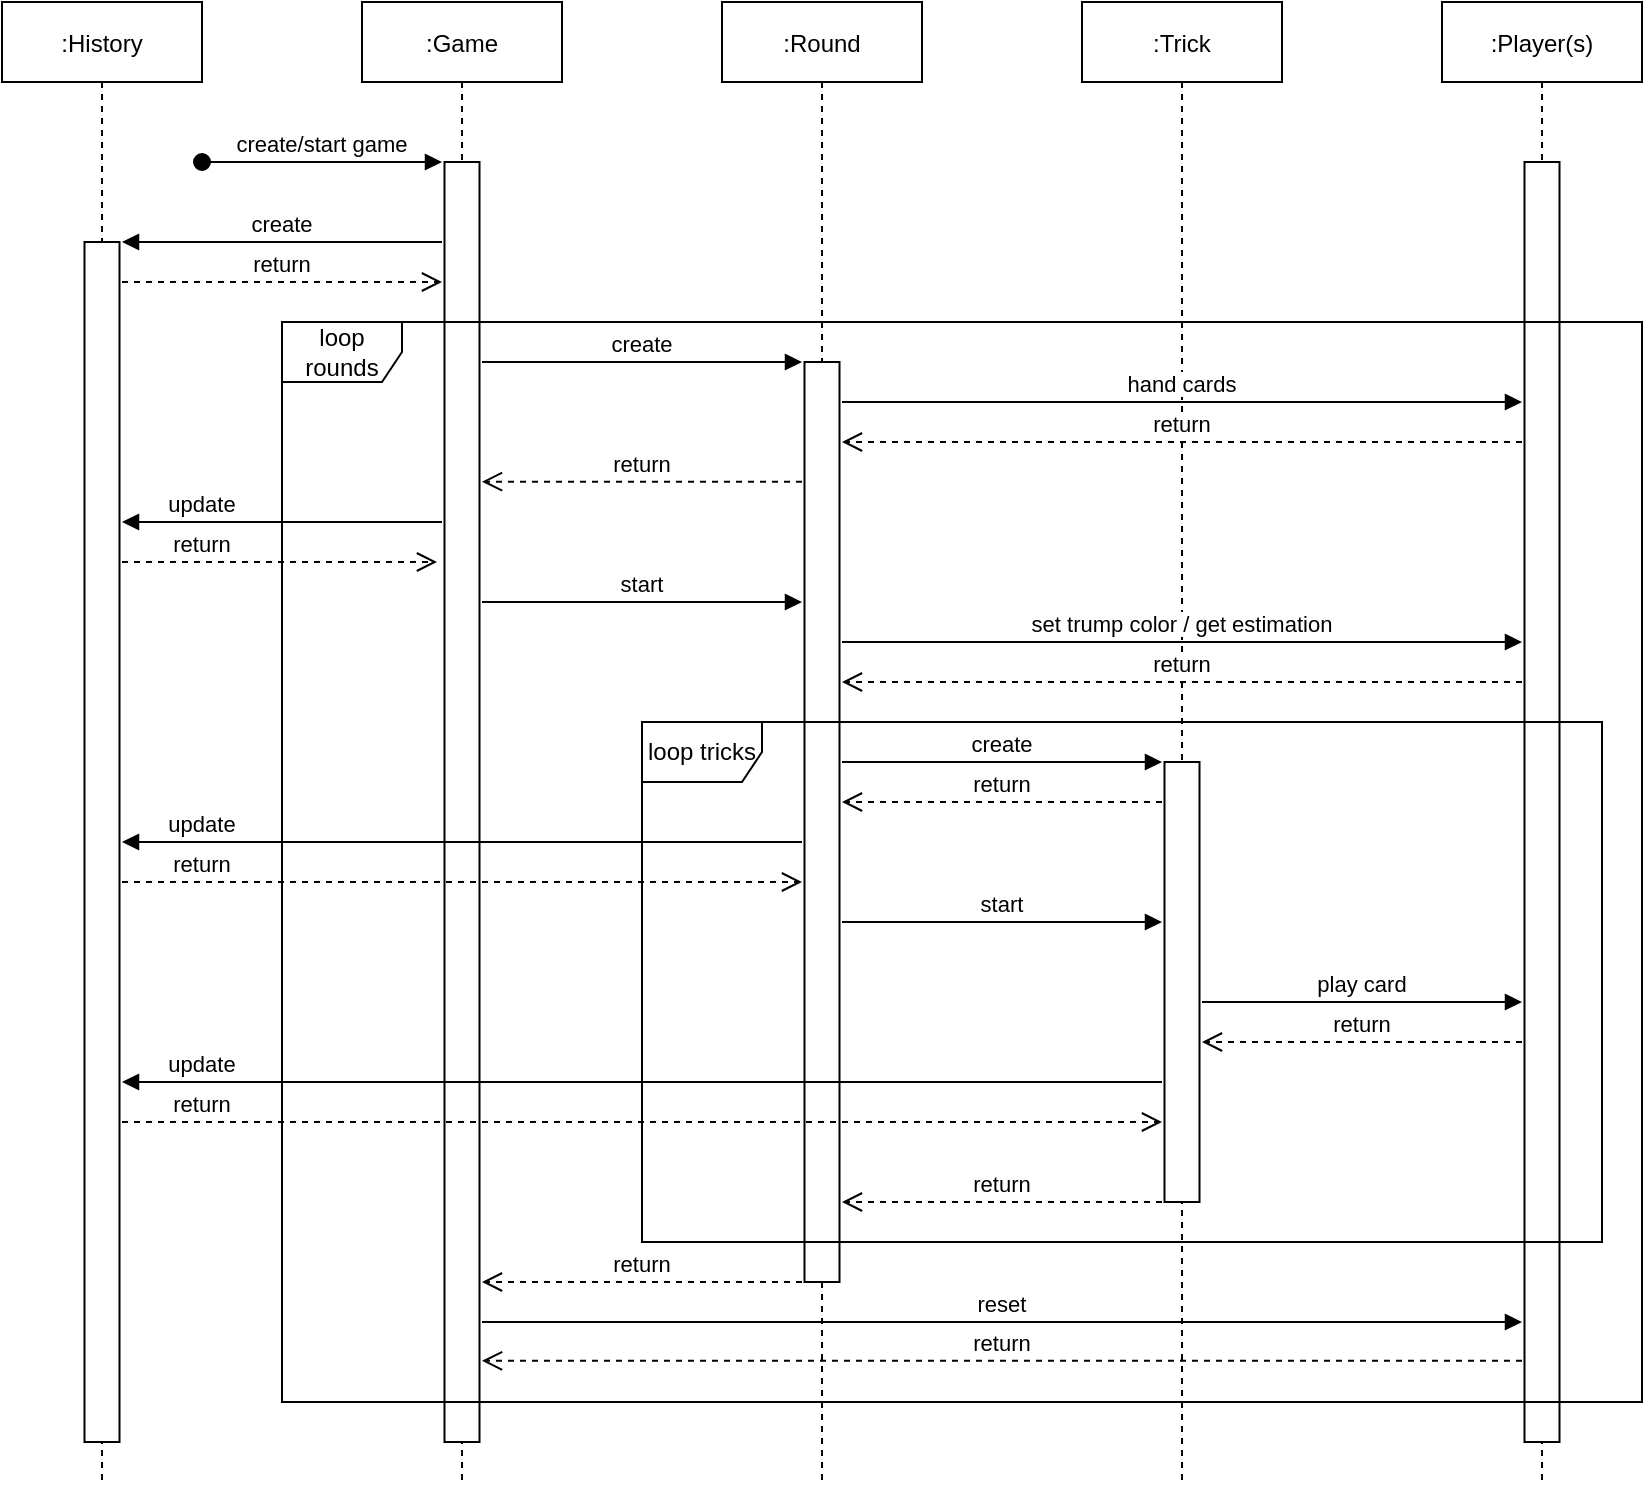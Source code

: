 <mxfile version="14.9.2" type="device"><diagram id="kgpKYQtTHZ0yAKxKKP6v" name="Page-1"><mxGraphModel dx="1718" dy="906" grid="1" gridSize="10" guides="1" tooltips="1" connect="1" arrows="1" fold="1" page="1" pageScale="1" pageWidth="850" pageHeight="1100" math="0" shadow="0"><root><mxCell id="0"/><mxCell id="1" parent="0"/><mxCell id="3nuBFxr9cyL0pnOWT2aG-1" value=":History" style="shape=umlLifeline;perimeter=lifelinePerimeter;container=1;collapsible=0;recursiveResize=0;rounded=0;shadow=0;strokeWidth=1;" parent="1" vertex="1"><mxGeometry x="20" y="20" width="100" height="740" as="geometry"/></mxCell><mxCell id="3nuBFxr9cyL0pnOWT2aG-2" value="" style="points=[];perimeter=orthogonalPerimeter;rounded=0;shadow=0;strokeWidth=1;" parent="3nuBFxr9cyL0pnOWT2aG-1" vertex="1"><mxGeometry x="41.25" y="120" width="17.5" height="600" as="geometry"/></mxCell><mxCell id="3nuBFxr9cyL0pnOWT2aG-5" value=":Game" style="shape=umlLifeline;perimeter=lifelinePerimeter;container=1;collapsible=0;recursiveResize=0;rounded=0;shadow=0;strokeWidth=1;" parent="1" vertex="1"><mxGeometry x="200" y="20" width="100" height="740" as="geometry"/></mxCell><mxCell id="3nuBFxr9cyL0pnOWT2aG-6" value="" style="points=[];perimeter=orthogonalPerimeter;rounded=0;shadow=0;strokeWidth=1;" parent="3nuBFxr9cyL0pnOWT2aG-5" vertex="1"><mxGeometry x="41.25" y="80" width="17.5" height="640" as="geometry"/></mxCell><mxCell id="OV6OVKVvL9ciDu9IfsLY-1" value=":Round" style="shape=umlLifeline;perimeter=lifelinePerimeter;container=1;collapsible=0;recursiveResize=0;rounded=0;shadow=0;strokeWidth=1;" vertex="1" parent="1"><mxGeometry x="380" y="20" width="100" height="740" as="geometry"/></mxCell><mxCell id="OV6OVKVvL9ciDu9IfsLY-2" value="" style="points=[];perimeter=orthogonalPerimeter;rounded=0;shadow=0;strokeWidth=1;" vertex="1" parent="OV6OVKVvL9ciDu9IfsLY-1"><mxGeometry x="41.25" y="180" width="17.5" height="460" as="geometry"/></mxCell><mxCell id="OV6OVKVvL9ciDu9IfsLY-3" value=":Trick" style="shape=umlLifeline;perimeter=lifelinePerimeter;container=1;collapsible=0;recursiveResize=0;rounded=0;shadow=0;strokeWidth=1;" vertex="1" parent="1"><mxGeometry x="560" y="20" width="100" height="740" as="geometry"/></mxCell><mxCell id="OV6OVKVvL9ciDu9IfsLY-4" value="" style="points=[];perimeter=orthogonalPerimeter;rounded=0;shadow=0;strokeWidth=1;" vertex="1" parent="OV6OVKVvL9ciDu9IfsLY-3"><mxGeometry x="41.25" y="380" width="17.5" height="220" as="geometry"/></mxCell><mxCell id="OV6OVKVvL9ciDu9IfsLY-5" value=":Player(s)" style="shape=umlLifeline;perimeter=lifelinePerimeter;container=1;collapsible=0;recursiveResize=0;rounded=0;shadow=0;strokeWidth=1;" vertex="1" parent="1"><mxGeometry x="740" y="20" width="100" height="740" as="geometry"/></mxCell><mxCell id="OV6OVKVvL9ciDu9IfsLY-6" value="" style="points=[];perimeter=orthogonalPerimeter;rounded=0;shadow=0;strokeWidth=1;" vertex="1" parent="OV6OVKVvL9ciDu9IfsLY-5"><mxGeometry x="41.25" y="80" width="17.5" height="640" as="geometry"/></mxCell><mxCell id="OV6OVKVvL9ciDu9IfsLY-7" value="create " style="verticalAlign=bottom;endArrow=block;shadow=0;strokeWidth=1;" edge="1" parent="1"><mxGeometry relative="1" as="geometry"><mxPoint x="260" y="200.0" as="sourcePoint"/><mxPoint x="420" y="200" as="targetPoint"/></mxGeometry></mxCell><mxCell id="OV6OVKVvL9ciDu9IfsLY-9" value="return" style="verticalAlign=bottom;endArrow=open;dashed=1;endSize=8;shadow=0;strokeWidth=1;" edge="1" parent="1"><mxGeometry relative="1" as="geometry"><mxPoint x="440" y="420.0" as="targetPoint"/><mxPoint x="600" y="420" as="sourcePoint"/></mxGeometry></mxCell><mxCell id="OV6OVKVvL9ciDu9IfsLY-10" value="hand cards" style="verticalAlign=bottom;endArrow=block;shadow=0;strokeWidth=1;" edge="1" parent="1"><mxGeometry relative="1" as="geometry"><mxPoint x="440" y="220.0" as="sourcePoint"/><mxPoint x="780" y="220" as="targetPoint"/></mxGeometry></mxCell><mxCell id="OV6OVKVvL9ciDu9IfsLY-11" value="update" style="verticalAlign=bottom;endArrow=block;shadow=0;strokeWidth=1;" edge="1" parent="1"><mxGeometry x="0.765" relative="1" as="geometry"><mxPoint x="420" y="440" as="sourcePoint"/><mxPoint x="80" y="440" as="targetPoint"/><mxPoint as="offset"/></mxGeometry></mxCell><mxCell id="OV6OVKVvL9ciDu9IfsLY-12" value="return " style="verticalAlign=bottom;endArrow=open;dashed=1;endSize=8;exitX=1;exitY=0.95;shadow=0;strokeWidth=1;" edge="1" parent="1"><mxGeometry x="-0.492" relative="1" as="geometry"><mxPoint x="237.5" y="300" as="targetPoint"/><mxPoint x="80" y="300" as="sourcePoint"/><mxPoint as="offset"/></mxGeometry></mxCell><mxCell id="OV6OVKVvL9ciDu9IfsLY-13" value="create/start game" style="verticalAlign=bottom;startArrow=oval;endArrow=block;startSize=8;shadow=0;strokeWidth=1;" edge="1" parent="1"><mxGeometry relative="1" as="geometry"><mxPoint x="120" y="100" as="sourcePoint"/><mxPoint x="240" y="100" as="targetPoint"/></mxGeometry></mxCell><mxCell id="OV6OVKVvL9ciDu9IfsLY-15" value="set trump color / get estimation " style="verticalAlign=bottom;endArrow=block;shadow=0;strokeWidth=1;" edge="1" parent="1"><mxGeometry relative="1" as="geometry"><mxPoint x="440" y="340.0" as="sourcePoint"/><mxPoint x="780" y="340" as="targetPoint"/></mxGeometry></mxCell><mxCell id="OV6OVKVvL9ciDu9IfsLY-16" value="return" style="verticalAlign=bottom;endArrow=open;dashed=1;endSize=8;shadow=0;strokeWidth=1;" edge="1" parent="1"><mxGeometry relative="1" as="geometry"><mxPoint x="260" y="259.83" as="targetPoint"/><mxPoint x="420" y="259.83" as="sourcePoint"/></mxGeometry></mxCell><mxCell id="OV6OVKVvL9ciDu9IfsLY-17" value="return" style="verticalAlign=bottom;endArrow=open;dashed=1;endSize=8;shadow=0;strokeWidth=1;" edge="1" parent="1"><mxGeometry relative="1" as="geometry"><mxPoint x="440" y="240" as="targetPoint"/><mxPoint x="780" y="240" as="sourcePoint"/></mxGeometry></mxCell><mxCell id="OV6OVKVvL9ciDu9IfsLY-18" value="reset" style="verticalAlign=bottom;endArrow=block;shadow=0;strokeWidth=1;" edge="1" parent="1"><mxGeometry relative="1" as="geometry"><mxPoint x="260" y="680" as="sourcePoint"/><mxPoint x="780" y="680" as="targetPoint"/></mxGeometry></mxCell><mxCell id="OV6OVKVvL9ciDu9IfsLY-20" value="update" style="verticalAlign=bottom;endArrow=block;shadow=0;strokeWidth=1;" edge="1" parent="1"><mxGeometry x="0.5" relative="1" as="geometry"><mxPoint x="240" y="280" as="sourcePoint"/><mxPoint x="80" y="280" as="targetPoint"/><mxPoint as="offset"/></mxGeometry></mxCell><mxCell id="OV6OVKVvL9ciDu9IfsLY-21" value="update" style="verticalAlign=bottom;endArrow=block;shadow=0;strokeWidth=1;" edge="1" parent="1"><mxGeometry x="0.846" relative="1" as="geometry"><mxPoint x="600" y="560" as="sourcePoint"/><mxPoint x="80" y="560" as="targetPoint"/><mxPoint as="offset"/></mxGeometry></mxCell><mxCell id="OV6OVKVvL9ciDu9IfsLY-22" value="play card" style="verticalAlign=bottom;endArrow=block;shadow=0;strokeWidth=1;" edge="1" parent="1"><mxGeometry relative="1" as="geometry"><mxPoint x="620" y="520.0" as="sourcePoint"/><mxPoint x="780" y="520" as="targetPoint"/></mxGeometry></mxCell><mxCell id="OV6OVKVvL9ciDu9IfsLY-23" value="return" style="verticalAlign=bottom;endArrow=open;dashed=1;endSize=8;shadow=0;strokeWidth=1;" edge="1" parent="1"><mxGeometry relative="1" as="geometry"><mxPoint x="440" y="360" as="targetPoint"/><mxPoint x="780" y="360" as="sourcePoint"/></mxGeometry></mxCell><mxCell id="OV6OVKVvL9ciDu9IfsLY-24" value="return" style="verticalAlign=bottom;endArrow=open;dashed=1;endSize=8;exitX=1;exitY=0.95;shadow=0;strokeWidth=1;" edge="1" parent="1"><mxGeometry x="-0.846" relative="1" as="geometry"><mxPoint x="600" y="580" as="targetPoint"/><mxPoint x="80" y="580" as="sourcePoint"/><mxPoint as="offset"/></mxGeometry></mxCell><mxCell id="OV6OVKVvL9ciDu9IfsLY-25" value="return" style="verticalAlign=bottom;endArrow=open;dashed=1;endSize=8;exitX=1;exitY=0.95;shadow=0;strokeWidth=1;" edge="1" parent="1"><mxGeometry x="-0.765" relative="1" as="geometry"><mxPoint x="420" y="460" as="targetPoint"/><mxPoint x="80" y="460" as="sourcePoint"/><mxPoint as="offset"/></mxGeometry></mxCell><mxCell id="OV6OVKVvL9ciDu9IfsLY-26" value="start" style="verticalAlign=bottom;endArrow=block;shadow=0;strokeWidth=1;" edge="1" parent="1"><mxGeometry relative="1" as="geometry"><mxPoint x="260" y="320.0" as="sourcePoint"/><mxPoint x="420" y="320" as="targetPoint"/></mxGeometry></mxCell><mxCell id="OV6OVKVvL9ciDu9IfsLY-28" value="create" style="verticalAlign=bottom;endArrow=block;shadow=0;strokeWidth=1;" edge="1" parent="1"><mxGeometry relative="1" as="geometry"><mxPoint x="240" y="140" as="sourcePoint"/><mxPoint x="80" y="140" as="targetPoint"/><mxPoint as="offset"/></mxGeometry></mxCell><mxCell id="OV6OVKVvL9ciDu9IfsLY-29" value="return" style="verticalAlign=bottom;endArrow=open;dashed=1;endSize=8;exitX=1;exitY=0.95;shadow=0;strokeWidth=1;" edge="1" parent="1"><mxGeometry relative="1" as="geometry"><mxPoint x="240" y="160" as="targetPoint"/><mxPoint x="80" y="160" as="sourcePoint"/></mxGeometry></mxCell><mxCell id="OV6OVKVvL9ciDu9IfsLY-30" value="return" style="verticalAlign=bottom;endArrow=open;dashed=1;endSize=8;shadow=0;strokeWidth=1;" edge="1" parent="1"><mxGeometry relative="1" as="geometry"><mxPoint x="260" y="699.43" as="targetPoint"/><mxPoint x="780" y="699.43" as="sourcePoint"/></mxGeometry></mxCell><mxCell id="OV6OVKVvL9ciDu9IfsLY-31" value="return" style="verticalAlign=bottom;endArrow=open;dashed=1;endSize=8;shadow=0;strokeWidth=1;" edge="1" parent="1"><mxGeometry relative="1" as="geometry"><mxPoint x="620" y="540.0" as="targetPoint"/><mxPoint x="780" y="540" as="sourcePoint"/></mxGeometry></mxCell><mxCell id="OV6OVKVvL9ciDu9IfsLY-32" value="start" style="verticalAlign=bottom;endArrow=block;shadow=0;strokeWidth=1;" edge="1" parent="1"><mxGeometry relative="1" as="geometry"><mxPoint x="440" y="480.0" as="sourcePoint"/><mxPoint x="600" y="480" as="targetPoint"/></mxGeometry></mxCell><mxCell id="OV6OVKVvL9ciDu9IfsLY-33" value="create " style="verticalAlign=bottom;endArrow=block;shadow=0;strokeWidth=1;" edge="1" parent="1"><mxGeometry relative="1" as="geometry"><mxPoint x="440" y="400.0" as="sourcePoint"/><mxPoint x="600" y="400" as="targetPoint"/></mxGeometry></mxCell><mxCell id="OV6OVKVvL9ciDu9IfsLY-34" value="return" style="verticalAlign=bottom;endArrow=open;dashed=1;endSize=8;shadow=0;strokeWidth=1;" edge="1" parent="1"><mxGeometry relative="1" as="geometry"><mxPoint x="440" y="620" as="targetPoint"/><mxPoint x="600" y="620" as="sourcePoint"/></mxGeometry></mxCell><mxCell id="OV6OVKVvL9ciDu9IfsLY-35" value="return" style="verticalAlign=bottom;endArrow=open;dashed=1;endSize=8;shadow=0;strokeWidth=1;" edge="1" parent="1"><mxGeometry relative="1" as="geometry"><mxPoint x="260" y="660" as="targetPoint"/><mxPoint x="420" y="660" as="sourcePoint"/></mxGeometry></mxCell><mxCell id="OV6OVKVvL9ciDu9IfsLY-37" value="loop tricks" style="shape=umlFrame;whiteSpace=wrap;html=1;" vertex="1" parent="1"><mxGeometry x="340" y="380" width="480" height="260" as="geometry"/></mxCell><mxCell id="OV6OVKVvL9ciDu9IfsLY-38" value="loop rounds" style="shape=umlFrame;whiteSpace=wrap;html=1;" vertex="1" parent="1"><mxGeometry x="160" y="180" width="680" height="540" as="geometry"/></mxCell></root></mxGraphModel></diagram></mxfile>